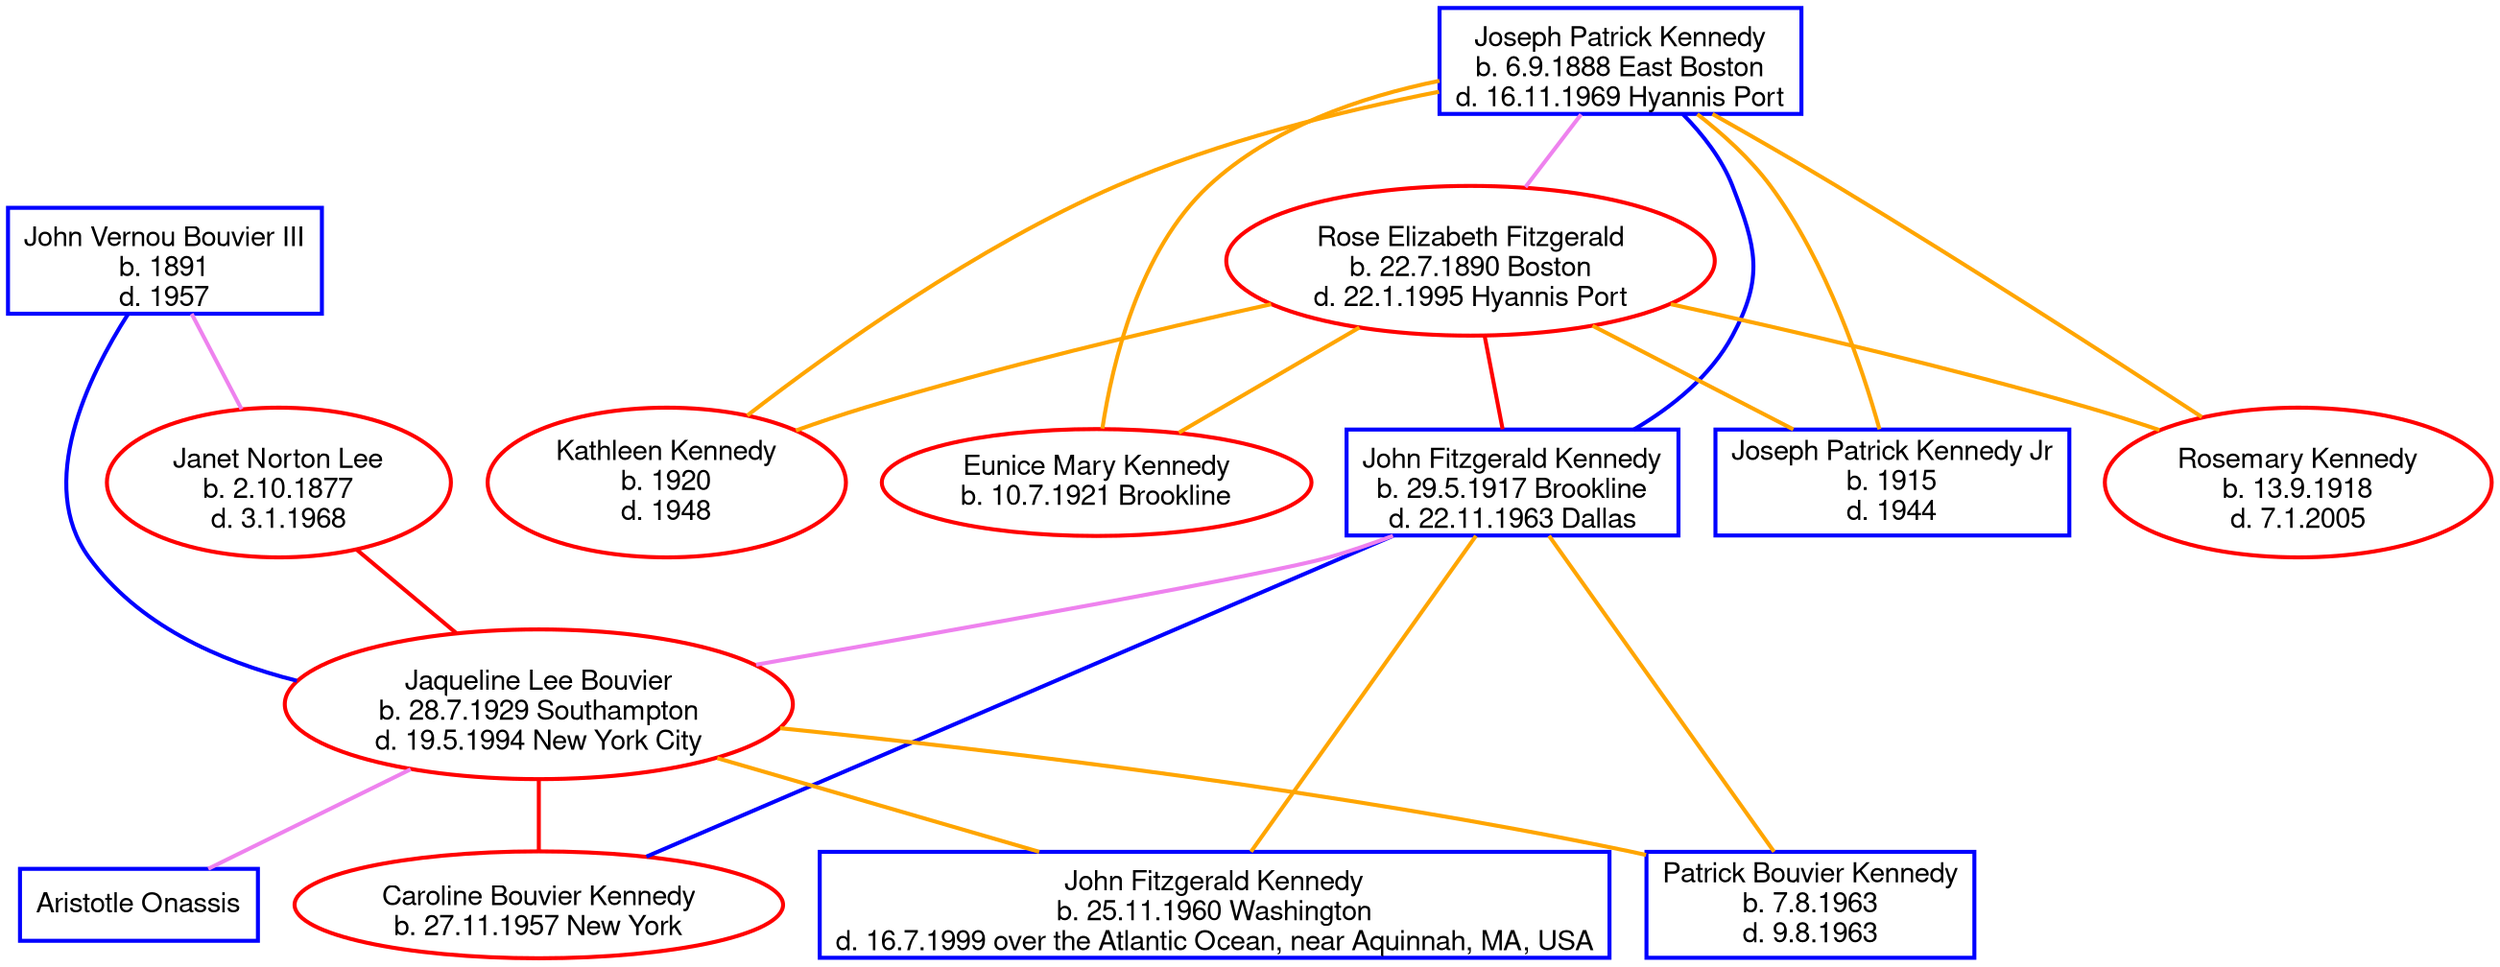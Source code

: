 /*
Note: All images in the file is found at

http://www.graphviz.org/Gallery/directed/images/

-----------

from Kaarle Kaila:


I have implemented Genealogic descendant and ancestor graphs using Graphviz in FinFamily. I have made som description on how to use it with FinFamily at FinFamily wiki-pages at

http://www.finfamily.fi/index.php/Handbook

I attach a descendant graph from Joseph Patrick Kennedy and an ancestor graph from Caroline Bouvier Kennedy as samples from FinFamily. The file georg.jpg is a descendant graph w/o pictures from an imaginary person Georg af Charlow (who has some common attributes with my father) from my testdatabase like the person Charles Charlow has some resemblance to myself.

If you wish to display the attached pictures or wish me to create another ones then feel free to do so. I wish to thank you for Graphviz that let's me create such nice graphs with FinFamily.

regards
Kaarle Kaila

I have this little kennedy database as a sample gedcom file on the download webpage to give international users a few wellknown persons to play with  if they wish to try out my software. I originally got it from Michael Kay who is among others Editor at http://www.w3.org/TR/xslt20/. I added the pictures and some data myself.

Attached are both the kennedyanc and kennedydesc files as you requested. I made them as zip-files so that tehy contain both source and destination files. As you email server does not accept zip-files I renamed them to anc.zip ->anc.files and desc.zip to desc.files. Hope these com through your filters.

Graphviz dot program is called from withing FinFamily with a command line such as:

dot -Tjpeg kennedyanc.txt -o kennedyanc.jpg

On page http://www.finfamily.fi/index.php/Graphviz is a description on the different colors together with instructions for finFamily users how to create Graphviz reports.

Kaarle Kaila


Colors and forms symbolize following

    * Blue box - man
    * Red ellipse - woman
    * Blue line - Father/Child relation
    * Red line - Mother/Child relation
    * Green line - Spouse relation
    * Orange line - Ancestors (other) children
    * Violet line - Ancestors (other) spouse 





*/

/* ancestor graph from Caroline Bouvier Kennedy */

graph G {
fontname="Helvetica,Arial,sans-serif"
node [fontname="Helvetica,Arial,sans-serif"]
edge [fontname="Helvetica,Arial,sans-serif"]
I5 [shape=ellipse,color=red,style=bold,label="Caroline Bouvier Kennedy\nb. 27.11.1957 New York",image="images/165px-Caroline_Kennedy.jpg",labelloc=b];
I1 [shape=box,color=blue,style=bold,label="John Fitzgerald Kennedy\nb. 29.5.1917 Brookline\nd. 22.11.1963 Dallas",image="images/kennedyface.jpg",labelloc=b];
I6 [shape=box,color=blue,style=bold,label="John Fitzgerald Kennedy\nb. 25.11.1960 Washington\nd. 16.7.1999 over the Atlantic Ocean, near Aquinnah, MA, USA",image="images/180px-JFKJr2.jpg",labelloc=b];
I7 [shape=box,color=blue,style=bold,label="Patrick Bouvier Kennedy\nb. 7.8.1963\nd. 9.8.1963"];
I2 [shape=ellipse,color=red,style=bold,label="Jaqueline Lee Bouvier\nb. 28.7.1929 Southampton\nd. 19.5.1994 New York City",image="images/jacqueline-kennedy-onassis.jpg",labelloc=b];
I8 [shape=box,color=blue,style=bold,label="Joseph Patrick Kennedy\nb. 6.9.1888 East Boston\nd. 16.11.1969 Hyannis Port",image="images/1025901671.jpg",labelloc=b];
I10 [shape=box,color=blue,style=bold,label="Joseph Patrick Kennedy Jr\nb. 1915\nd. 1944"];
I11 [shape=ellipse,color=red,style=bold,label="Rosemary Kennedy\nb. 13.9.1918\nd. 7.1.2005",image="images/rosemary.jpg",labelloc=b];
I12 [shape=ellipse,color=red,style=bold,label="Kathleen Kennedy\nb. 1920\nd. 1948"];
I13 [shape=ellipse,color=red,style=bold,label="Eunice Mary Kennedy\nb. 10.7.1921 Brookline"];
I9 [shape=ellipse,color=red,style=bold,label="Rose Elizabeth Fitzgerald\nb. 22.7.1890 Boston\nd. 22.1.1995 Hyannis Port",image="images/Rose_kennedy.JPG",labelloc=b];
I15 [shape=box,color=blue,style=bold,label="Aristotle Onassis"];
I3 [shape=box,color=blue,style=bold,label="John Vernou Bouvier III\nb. 1891\nd. 1957",image="images/BE037819.jpg",labelloc=b];
I4 [shape=ellipse,color=red,style=bold,label="Janet Norton Lee\nb. 2.10.1877\nd. 3.1.1968",image="images/n48862003257_1275276_1366.jpg",labelloc=b];
 I1 -- I5  [style=bold,color=blue]; 
 I1 -- I6  [style=bold,color=orange]; 
 I2 -- I6  [style=bold,color=orange]; 
 I1 -- I7  [style=bold,color=orange]; 
 I2 -- I7  [style=bold,color=orange]; 
 I1 -- I2  [style=bold,color=violet]; 
 I8 -- I1  [style=bold,color=blue]; 
 I8 -- I10  [style=bold,color=orange]; 
 I9 -- I10  [style=bold,color=orange]; 
 I8 -- I11  [style=bold,color=orange]; 
 I9 -- I11  [style=bold,color=orange]; 
 I8 -- I12  [style=bold,color=orange]; 
 I9 -- I12  [style=bold,color=orange]; 
 I8 -- I13  [style=bold,color=orange]; 
 I9 -- I13  [style=bold,color=orange]; 
 I8 -- I9  [style=bold,color=violet]; 
 I9 -- I1  [style=bold,color=red]; 
 I2 -- I5  [style=bold,color=red]; 
 I2 -- I15  [style=bold,color=violet]; 
 I3 -- I2  [style=bold,color=blue]; 
 I3 -- I4  [style=bold,color=violet]; 
 I4 -- I2  [style=bold,color=red]; 
}